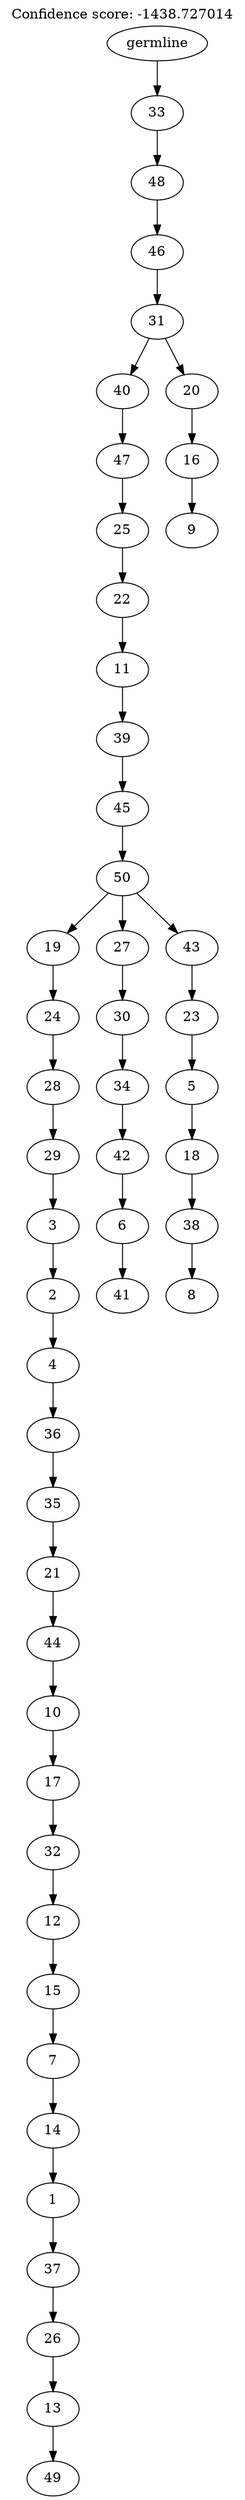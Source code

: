 digraph g {
	"49" -> "50";
	"50" [label="49"];
	"48" -> "49";
	"49" [label="13"];
	"47" -> "48";
	"48" [label="26"];
	"46" -> "47";
	"47" [label="37"];
	"45" -> "46";
	"46" [label="1"];
	"44" -> "45";
	"45" [label="14"];
	"43" -> "44";
	"44" [label="7"];
	"42" -> "43";
	"43" [label="15"];
	"41" -> "42";
	"42" [label="12"];
	"40" -> "41";
	"41" [label="32"];
	"39" -> "40";
	"40" [label="17"];
	"38" -> "39";
	"39" [label="10"];
	"37" -> "38";
	"38" [label="44"];
	"36" -> "37";
	"37" [label="21"];
	"35" -> "36";
	"36" [label="35"];
	"34" -> "35";
	"35" [label="36"];
	"33" -> "34";
	"34" [label="4"];
	"32" -> "33";
	"33" [label="2"];
	"31" -> "32";
	"32" [label="3"];
	"30" -> "31";
	"31" [label="29"];
	"29" -> "30";
	"30" [label="28"];
	"28" -> "29";
	"29" [label="24"];
	"26" -> "27";
	"27" [label="41"];
	"25" -> "26";
	"26" [label="6"];
	"24" -> "25";
	"25" [label="42"];
	"23" -> "24";
	"24" [label="34"];
	"22" -> "23";
	"23" [label="30"];
	"20" -> "21";
	"21" [label="8"];
	"19" -> "20";
	"20" [label="38"];
	"18" -> "19";
	"19" [label="18"];
	"17" -> "18";
	"18" [label="5"];
	"16" -> "17";
	"17" [label="23"];
	"15" -> "16";
	"16" [label="43"];
	"15" -> "22";
	"22" [label="27"];
	"15" -> "28";
	"28" [label="19"];
	"14" -> "15";
	"15" [label="50"];
	"13" -> "14";
	"14" [label="45"];
	"12" -> "13";
	"13" [label="39"];
	"11" -> "12";
	"12" [label="11"];
	"10" -> "11";
	"11" [label="22"];
	"9" -> "10";
	"10" [label="25"];
	"8" -> "9";
	"9" [label="47"];
	"6" -> "7";
	"7" [label="9"];
	"5" -> "6";
	"6" [label="16"];
	"4" -> "5";
	"5" [label="20"];
	"4" -> "8";
	"8" [label="40"];
	"3" -> "4";
	"4" [label="31"];
	"2" -> "3";
	"3" [label="46"];
	"1" -> "2";
	"2" [label="48"];
	"0" -> "1";
	"1" [label="33"];
	"0" [label="germline"];
	labelloc="t";
	label="Confidence score: -1438.727014";
}

